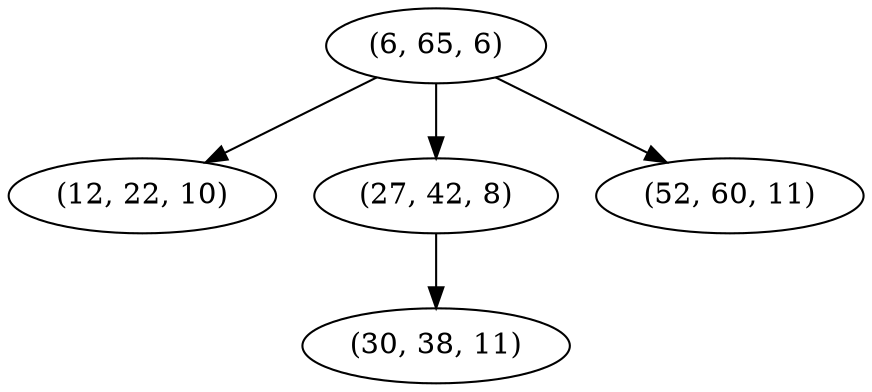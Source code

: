 digraph tree {
    "(6, 65, 6)";
    "(12, 22, 10)";
    "(27, 42, 8)";
    "(30, 38, 11)";
    "(52, 60, 11)";
    "(6, 65, 6)" -> "(12, 22, 10)";
    "(6, 65, 6)" -> "(27, 42, 8)";
    "(6, 65, 6)" -> "(52, 60, 11)";
    "(27, 42, 8)" -> "(30, 38, 11)";
}

